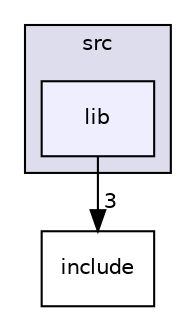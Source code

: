 digraph "lib" {
  compound=true
  node [ fontsize="10", fontname="Helvetica"];
  edge [ labelfontsize="10", labelfontname="Helvetica"];
  subgraph clusterdir_68267d1309a1af8e8297ef4c3efbcdba {
    graph [ bgcolor="#ddddee", pencolor="black", label="src" fontname="Helvetica", fontsize="10", URL="dir_68267d1309a1af8e8297ef4c3efbcdba.html"]
  dir_c85d3e3c5052e9ad9ce18c6863244a25 [shape=box, label="lib", style="filled", fillcolor="#eeeeff", pencolor="black", URL="dir_c85d3e3c5052e9ad9ce18c6863244a25.html"];
  }
  dir_b0856f6b0d80ccb263b2f415c91f9e17 [shape=box label="include" URL="dir_b0856f6b0d80ccb263b2f415c91f9e17.html"];
  dir_c85d3e3c5052e9ad9ce18c6863244a25->dir_b0856f6b0d80ccb263b2f415c91f9e17 [headlabel="3", labeldistance=1.5 headhref="dir_000001_000002.html"];
}
